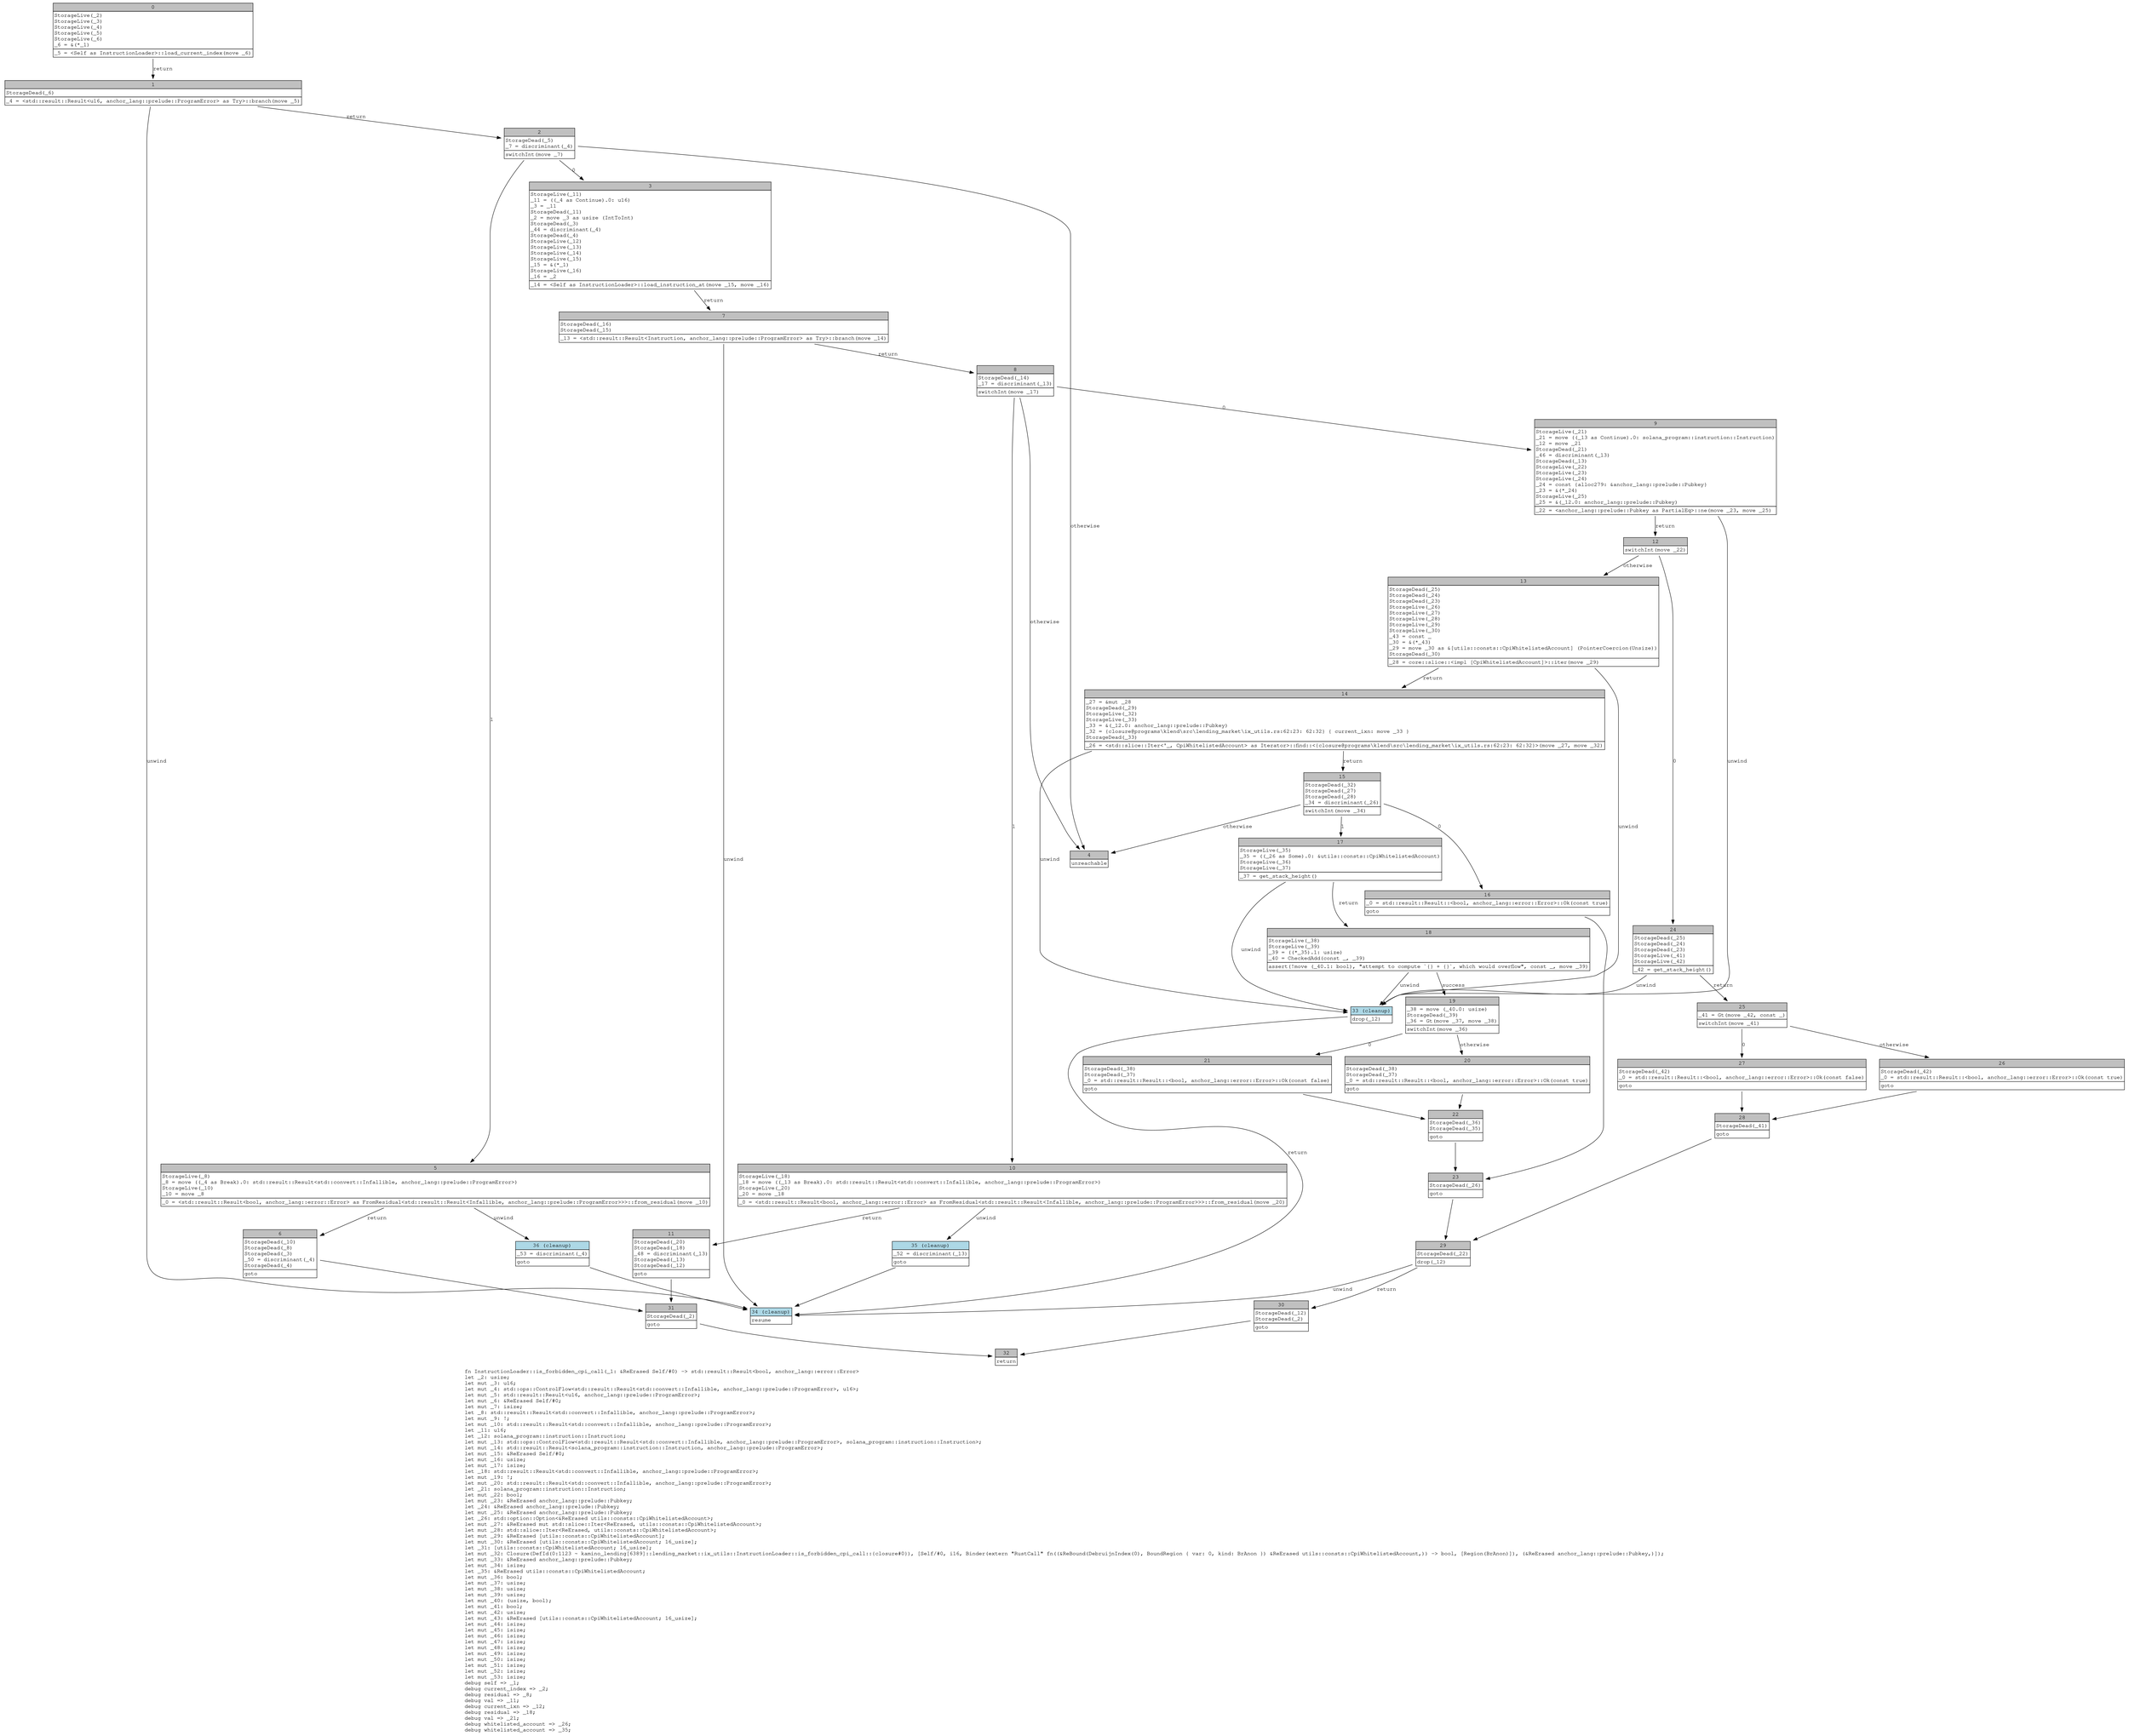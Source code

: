 digraph Mir_0_1122 {
    graph [fontname="Courier, monospace"];
    node [fontname="Courier, monospace"];
    edge [fontname="Courier, monospace"];
    label=<fn InstructionLoader::is_forbidden_cpi_call(_1: &amp;ReErased Self/#0) -&gt; std::result::Result&lt;bool, anchor_lang::error::Error&gt;<br align="left"/>let _2: usize;<br align="left"/>let mut _3: u16;<br align="left"/>let mut _4: std::ops::ControlFlow&lt;std::result::Result&lt;std::convert::Infallible, anchor_lang::prelude::ProgramError&gt;, u16&gt;;<br align="left"/>let mut _5: std::result::Result&lt;u16, anchor_lang::prelude::ProgramError&gt;;<br align="left"/>let mut _6: &amp;ReErased Self/#0;<br align="left"/>let mut _7: isize;<br align="left"/>let _8: std::result::Result&lt;std::convert::Infallible, anchor_lang::prelude::ProgramError&gt;;<br align="left"/>let mut _9: !;<br align="left"/>let mut _10: std::result::Result&lt;std::convert::Infallible, anchor_lang::prelude::ProgramError&gt;;<br align="left"/>let _11: u16;<br align="left"/>let _12: solana_program::instruction::Instruction;<br align="left"/>let mut _13: std::ops::ControlFlow&lt;std::result::Result&lt;std::convert::Infallible, anchor_lang::prelude::ProgramError&gt;, solana_program::instruction::Instruction&gt;;<br align="left"/>let mut _14: std::result::Result&lt;solana_program::instruction::Instruction, anchor_lang::prelude::ProgramError&gt;;<br align="left"/>let mut _15: &amp;ReErased Self/#0;<br align="left"/>let mut _16: usize;<br align="left"/>let mut _17: isize;<br align="left"/>let _18: std::result::Result&lt;std::convert::Infallible, anchor_lang::prelude::ProgramError&gt;;<br align="left"/>let mut _19: !;<br align="left"/>let mut _20: std::result::Result&lt;std::convert::Infallible, anchor_lang::prelude::ProgramError&gt;;<br align="left"/>let _21: solana_program::instruction::Instruction;<br align="left"/>let mut _22: bool;<br align="left"/>let mut _23: &amp;ReErased anchor_lang::prelude::Pubkey;<br align="left"/>let _24: &amp;ReErased anchor_lang::prelude::Pubkey;<br align="left"/>let mut _25: &amp;ReErased anchor_lang::prelude::Pubkey;<br align="left"/>let _26: std::option::Option&lt;&amp;ReErased utils::consts::CpiWhitelistedAccount&gt;;<br align="left"/>let mut _27: &amp;ReErased mut std::slice::Iter&lt;ReErased, utils::consts::CpiWhitelistedAccount&gt;;<br align="left"/>let mut _28: std::slice::Iter&lt;ReErased, utils::consts::CpiWhitelistedAccount&gt;;<br align="left"/>let mut _29: &amp;ReErased [utils::consts::CpiWhitelistedAccount];<br align="left"/>let mut _30: &amp;ReErased [utils::consts::CpiWhitelistedAccount; 16_usize];<br align="left"/>let _31: [utils::consts::CpiWhitelistedAccount; 16_usize];<br align="left"/>let mut _32: Closure(DefId(0:1123 ~ kamino_lending[6389]::lending_market::ix_utils::InstructionLoader::is_forbidden_cpi_call::{closure#0}), [Self/#0, i16, Binder(extern &quot;RustCall&quot; fn((&amp;ReBound(DebruijnIndex(0), BoundRegion { var: 0, kind: BrAnon }) &amp;ReErased utils::consts::CpiWhitelistedAccount,)) -&gt; bool, [Region(BrAnon)]), (&amp;ReErased anchor_lang::prelude::Pubkey,)]);<br align="left"/>let mut _33: &amp;ReErased anchor_lang::prelude::Pubkey;<br align="left"/>let mut _34: isize;<br align="left"/>let _35: &amp;ReErased utils::consts::CpiWhitelistedAccount;<br align="left"/>let mut _36: bool;<br align="left"/>let mut _37: usize;<br align="left"/>let mut _38: usize;<br align="left"/>let mut _39: usize;<br align="left"/>let mut _40: (usize, bool);<br align="left"/>let mut _41: bool;<br align="left"/>let mut _42: usize;<br align="left"/>let mut _43: &amp;ReErased [utils::consts::CpiWhitelistedAccount; 16_usize];<br align="left"/>let mut _44: isize;<br align="left"/>let mut _45: isize;<br align="left"/>let mut _46: isize;<br align="left"/>let mut _47: isize;<br align="left"/>let mut _48: isize;<br align="left"/>let mut _49: isize;<br align="left"/>let mut _50: isize;<br align="left"/>let mut _51: isize;<br align="left"/>let mut _52: isize;<br align="left"/>let mut _53: isize;<br align="left"/>debug self =&gt; _1;<br align="left"/>debug current_index =&gt; _2;<br align="left"/>debug residual =&gt; _8;<br align="left"/>debug val =&gt; _11;<br align="left"/>debug current_ixn =&gt; _12;<br align="left"/>debug residual =&gt; _18;<br align="left"/>debug val =&gt; _21;<br align="left"/>debug whitelisted_account =&gt; _26;<br align="left"/>debug whitelisted_account =&gt; _35;<br align="left"/>>;
    bb0__0_1122 [shape="none", label=<<table border="0" cellborder="1" cellspacing="0"><tr><td bgcolor="gray" align="center" colspan="1">0</td></tr><tr><td align="left" balign="left">StorageLive(_2)<br/>StorageLive(_3)<br/>StorageLive(_4)<br/>StorageLive(_5)<br/>StorageLive(_6)<br/>_6 = &amp;(*_1)<br/></td></tr><tr><td align="left">_5 = &lt;Self as InstructionLoader&gt;::load_current_index(move _6)</td></tr></table>>];
    bb1__0_1122 [shape="none", label=<<table border="0" cellborder="1" cellspacing="0"><tr><td bgcolor="gray" align="center" colspan="1">1</td></tr><tr><td align="left" balign="left">StorageDead(_6)<br/></td></tr><tr><td align="left">_4 = &lt;std::result::Result&lt;u16, anchor_lang::prelude::ProgramError&gt; as Try&gt;::branch(move _5)</td></tr></table>>];
    bb2__0_1122 [shape="none", label=<<table border="0" cellborder="1" cellspacing="0"><tr><td bgcolor="gray" align="center" colspan="1">2</td></tr><tr><td align="left" balign="left">StorageDead(_5)<br/>_7 = discriminant(_4)<br/></td></tr><tr><td align="left">switchInt(move _7)</td></tr></table>>];
    bb3__0_1122 [shape="none", label=<<table border="0" cellborder="1" cellspacing="0"><tr><td bgcolor="gray" align="center" colspan="1">3</td></tr><tr><td align="left" balign="left">StorageLive(_11)<br/>_11 = ((_4 as Continue).0: u16)<br/>_3 = _11<br/>StorageDead(_11)<br/>_2 = move _3 as usize (IntToInt)<br/>StorageDead(_3)<br/>_44 = discriminant(_4)<br/>StorageDead(_4)<br/>StorageLive(_12)<br/>StorageLive(_13)<br/>StorageLive(_14)<br/>StorageLive(_15)<br/>_15 = &amp;(*_1)<br/>StorageLive(_16)<br/>_16 = _2<br/></td></tr><tr><td align="left">_14 = &lt;Self as InstructionLoader&gt;::load_instruction_at(move _15, move _16)</td></tr></table>>];
    bb4__0_1122 [shape="none", label=<<table border="0" cellborder="1" cellspacing="0"><tr><td bgcolor="gray" align="center" colspan="1">4</td></tr><tr><td align="left">unreachable</td></tr></table>>];
    bb5__0_1122 [shape="none", label=<<table border="0" cellborder="1" cellspacing="0"><tr><td bgcolor="gray" align="center" colspan="1">5</td></tr><tr><td align="left" balign="left">StorageLive(_8)<br/>_8 = move ((_4 as Break).0: std::result::Result&lt;std::convert::Infallible, anchor_lang::prelude::ProgramError&gt;)<br/>StorageLive(_10)<br/>_10 = move _8<br/></td></tr><tr><td align="left">_0 = &lt;std::result::Result&lt;bool, anchor_lang::error::Error&gt; as FromResidual&lt;std::result::Result&lt;Infallible, anchor_lang::prelude::ProgramError&gt;&gt;&gt;::from_residual(move _10)</td></tr></table>>];
    bb6__0_1122 [shape="none", label=<<table border="0" cellborder="1" cellspacing="0"><tr><td bgcolor="gray" align="center" colspan="1">6</td></tr><tr><td align="left" balign="left">StorageDead(_10)<br/>StorageDead(_8)<br/>StorageDead(_3)<br/>_50 = discriminant(_4)<br/>StorageDead(_4)<br/></td></tr><tr><td align="left">goto</td></tr></table>>];
    bb7__0_1122 [shape="none", label=<<table border="0" cellborder="1" cellspacing="0"><tr><td bgcolor="gray" align="center" colspan="1">7</td></tr><tr><td align="left" balign="left">StorageDead(_16)<br/>StorageDead(_15)<br/></td></tr><tr><td align="left">_13 = &lt;std::result::Result&lt;Instruction, anchor_lang::prelude::ProgramError&gt; as Try&gt;::branch(move _14)</td></tr></table>>];
    bb8__0_1122 [shape="none", label=<<table border="0" cellborder="1" cellspacing="0"><tr><td bgcolor="gray" align="center" colspan="1">8</td></tr><tr><td align="left" balign="left">StorageDead(_14)<br/>_17 = discriminant(_13)<br/></td></tr><tr><td align="left">switchInt(move _17)</td></tr></table>>];
    bb9__0_1122 [shape="none", label=<<table border="0" cellborder="1" cellspacing="0"><tr><td bgcolor="gray" align="center" colspan="1">9</td></tr><tr><td align="left" balign="left">StorageLive(_21)<br/>_21 = move ((_13 as Continue).0: solana_program::instruction::Instruction)<br/>_12 = move _21<br/>StorageDead(_21)<br/>_46 = discriminant(_13)<br/>StorageDead(_13)<br/>StorageLive(_22)<br/>StorageLive(_23)<br/>StorageLive(_24)<br/>_24 = const {alloc279: &amp;anchor_lang::prelude::Pubkey}<br/>_23 = &amp;(*_24)<br/>StorageLive(_25)<br/>_25 = &amp;(_12.0: anchor_lang::prelude::Pubkey)<br/></td></tr><tr><td align="left">_22 = &lt;anchor_lang::prelude::Pubkey as PartialEq&gt;::ne(move _23, move _25)</td></tr></table>>];
    bb10__0_1122 [shape="none", label=<<table border="0" cellborder="1" cellspacing="0"><tr><td bgcolor="gray" align="center" colspan="1">10</td></tr><tr><td align="left" balign="left">StorageLive(_18)<br/>_18 = move ((_13 as Break).0: std::result::Result&lt;std::convert::Infallible, anchor_lang::prelude::ProgramError&gt;)<br/>StorageLive(_20)<br/>_20 = move _18<br/></td></tr><tr><td align="left">_0 = &lt;std::result::Result&lt;bool, anchor_lang::error::Error&gt; as FromResidual&lt;std::result::Result&lt;Infallible, anchor_lang::prelude::ProgramError&gt;&gt;&gt;::from_residual(move _20)</td></tr></table>>];
    bb11__0_1122 [shape="none", label=<<table border="0" cellborder="1" cellspacing="0"><tr><td bgcolor="gray" align="center" colspan="1">11</td></tr><tr><td align="left" balign="left">StorageDead(_20)<br/>StorageDead(_18)<br/>_48 = discriminant(_13)<br/>StorageDead(_13)<br/>StorageDead(_12)<br/></td></tr><tr><td align="left">goto</td></tr></table>>];
    bb12__0_1122 [shape="none", label=<<table border="0" cellborder="1" cellspacing="0"><tr><td bgcolor="gray" align="center" colspan="1">12</td></tr><tr><td align="left">switchInt(move _22)</td></tr></table>>];
    bb13__0_1122 [shape="none", label=<<table border="0" cellborder="1" cellspacing="0"><tr><td bgcolor="gray" align="center" colspan="1">13</td></tr><tr><td align="left" balign="left">StorageDead(_25)<br/>StorageDead(_24)<br/>StorageDead(_23)<br/>StorageLive(_26)<br/>StorageLive(_27)<br/>StorageLive(_28)<br/>StorageLive(_29)<br/>StorageLive(_30)<br/>_43 = const _<br/>_30 = &amp;(*_43)<br/>_29 = move _30 as &amp;[utils::consts::CpiWhitelistedAccount] (PointerCoercion(Unsize))<br/>StorageDead(_30)<br/></td></tr><tr><td align="left">_28 = core::slice::&lt;impl [CpiWhitelistedAccount]&gt;::iter(move _29)</td></tr></table>>];
    bb14__0_1122 [shape="none", label=<<table border="0" cellborder="1" cellspacing="0"><tr><td bgcolor="gray" align="center" colspan="1">14</td></tr><tr><td align="left" balign="left">_27 = &amp;mut _28<br/>StorageDead(_29)<br/>StorageLive(_32)<br/>StorageLive(_33)<br/>_33 = &amp;(_12.0: anchor_lang::prelude::Pubkey)<br/>_32 = {closure@programs\klend\src\lending_market\ix_utils.rs:62:23: 62:32} { current_ixn: move _33 }<br/>StorageDead(_33)<br/></td></tr><tr><td align="left">_26 = &lt;std::slice::Iter&lt;'_, CpiWhitelistedAccount&gt; as Iterator&gt;::find::&lt;{closure@programs\klend\src\lending_market\ix_utils.rs:62:23: 62:32}&gt;(move _27, move _32)</td></tr></table>>];
    bb15__0_1122 [shape="none", label=<<table border="0" cellborder="1" cellspacing="0"><tr><td bgcolor="gray" align="center" colspan="1">15</td></tr><tr><td align="left" balign="left">StorageDead(_32)<br/>StorageDead(_27)<br/>StorageDead(_28)<br/>_34 = discriminant(_26)<br/></td></tr><tr><td align="left">switchInt(move _34)</td></tr></table>>];
    bb16__0_1122 [shape="none", label=<<table border="0" cellborder="1" cellspacing="0"><tr><td bgcolor="gray" align="center" colspan="1">16</td></tr><tr><td align="left" balign="left">_0 = std::result::Result::&lt;bool, anchor_lang::error::Error&gt;::Ok(const true)<br/></td></tr><tr><td align="left">goto</td></tr></table>>];
    bb17__0_1122 [shape="none", label=<<table border="0" cellborder="1" cellspacing="0"><tr><td bgcolor="gray" align="center" colspan="1">17</td></tr><tr><td align="left" balign="left">StorageLive(_35)<br/>_35 = ((_26 as Some).0: &amp;utils::consts::CpiWhitelistedAccount)<br/>StorageLive(_36)<br/>StorageLive(_37)<br/></td></tr><tr><td align="left">_37 = get_stack_height()</td></tr></table>>];
    bb18__0_1122 [shape="none", label=<<table border="0" cellborder="1" cellspacing="0"><tr><td bgcolor="gray" align="center" colspan="1">18</td></tr><tr><td align="left" balign="left">StorageLive(_38)<br/>StorageLive(_39)<br/>_39 = ((*_35).1: usize)<br/>_40 = CheckedAdd(const _, _39)<br/></td></tr><tr><td align="left">assert(!move (_40.1: bool), &quot;attempt to compute `{} + {}`, which would overflow&quot;, const _, move _39)</td></tr></table>>];
    bb19__0_1122 [shape="none", label=<<table border="0" cellborder="1" cellspacing="0"><tr><td bgcolor="gray" align="center" colspan="1">19</td></tr><tr><td align="left" balign="left">_38 = move (_40.0: usize)<br/>StorageDead(_39)<br/>_36 = Gt(move _37, move _38)<br/></td></tr><tr><td align="left">switchInt(move _36)</td></tr></table>>];
    bb20__0_1122 [shape="none", label=<<table border="0" cellborder="1" cellspacing="0"><tr><td bgcolor="gray" align="center" colspan="1">20</td></tr><tr><td align="left" balign="left">StorageDead(_38)<br/>StorageDead(_37)<br/>_0 = std::result::Result::&lt;bool, anchor_lang::error::Error&gt;::Ok(const true)<br/></td></tr><tr><td align="left">goto</td></tr></table>>];
    bb21__0_1122 [shape="none", label=<<table border="0" cellborder="1" cellspacing="0"><tr><td bgcolor="gray" align="center" colspan="1">21</td></tr><tr><td align="left" balign="left">StorageDead(_38)<br/>StorageDead(_37)<br/>_0 = std::result::Result::&lt;bool, anchor_lang::error::Error&gt;::Ok(const false)<br/></td></tr><tr><td align="left">goto</td></tr></table>>];
    bb22__0_1122 [shape="none", label=<<table border="0" cellborder="1" cellspacing="0"><tr><td bgcolor="gray" align="center" colspan="1">22</td></tr><tr><td align="left" balign="left">StorageDead(_36)<br/>StorageDead(_35)<br/></td></tr><tr><td align="left">goto</td></tr></table>>];
    bb23__0_1122 [shape="none", label=<<table border="0" cellborder="1" cellspacing="0"><tr><td bgcolor="gray" align="center" colspan="1">23</td></tr><tr><td align="left" balign="left">StorageDead(_26)<br/></td></tr><tr><td align="left">goto</td></tr></table>>];
    bb24__0_1122 [shape="none", label=<<table border="0" cellborder="1" cellspacing="0"><tr><td bgcolor="gray" align="center" colspan="1">24</td></tr><tr><td align="left" balign="left">StorageDead(_25)<br/>StorageDead(_24)<br/>StorageDead(_23)<br/>StorageLive(_41)<br/>StorageLive(_42)<br/></td></tr><tr><td align="left">_42 = get_stack_height()</td></tr></table>>];
    bb25__0_1122 [shape="none", label=<<table border="0" cellborder="1" cellspacing="0"><tr><td bgcolor="gray" align="center" colspan="1">25</td></tr><tr><td align="left" balign="left">_41 = Gt(move _42, const _)<br/></td></tr><tr><td align="left">switchInt(move _41)</td></tr></table>>];
    bb26__0_1122 [shape="none", label=<<table border="0" cellborder="1" cellspacing="0"><tr><td bgcolor="gray" align="center" colspan="1">26</td></tr><tr><td align="left" balign="left">StorageDead(_42)<br/>_0 = std::result::Result::&lt;bool, anchor_lang::error::Error&gt;::Ok(const true)<br/></td></tr><tr><td align="left">goto</td></tr></table>>];
    bb27__0_1122 [shape="none", label=<<table border="0" cellborder="1" cellspacing="0"><tr><td bgcolor="gray" align="center" colspan="1">27</td></tr><tr><td align="left" balign="left">StorageDead(_42)<br/>_0 = std::result::Result::&lt;bool, anchor_lang::error::Error&gt;::Ok(const false)<br/></td></tr><tr><td align="left">goto</td></tr></table>>];
    bb28__0_1122 [shape="none", label=<<table border="0" cellborder="1" cellspacing="0"><tr><td bgcolor="gray" align="center" colspan="1">28</td></tr><tr><td align="left" balign="left">StorageDead(_41)<br/></td></tr><tr><td align="left">goto</td></tr></table>>];
    bb29__0_1122 [shape="none", label=<<table border="0" cellborder="1" cellspacing="0"><tr><td bgcolor="gray" align="center" colspan="1">29</td></tr><tr><td align="left" balign="left">StorageDead(_22)<br/></td></tr><tr><td align="left">drop(_12)</td></tr></table>>];
    bb30__0_1122 [shape="none", label=<<table border="0" cellborder="1" cellspacing="0"><tr><td bgcolor="gray" align="center" colspan="1">30</td></tr><tr><td align="left" balign="left">StorageDead(_12)<br/>StorageDead(_2)<br/></td></tr><tr><td align="left">goto</td></tr></table>>];
    bb31__0_1122 [shape="none", label=<<table border="0" cellborder="1" cellspacing="0"><tr><td bgcolor="gray" align="center" colspan="1">31</td></tr><tr><td align="left" balign="left">StorageDead(_2)<br/></td></tr><tr><td align="left">goto</td></tr></table>>];
    bb32__0_1122 [shape="none", label=<<table border="0" cellborder="1" cellspacing="0"><tr><td bgcolor="gray" align="center" colspan="1">32</td></tr><tr><td align="left">return</td></tr></table>>];
    bb33__0_1122 [shape="none", label=<<table border="0" cellborder="1" cellspacing="0"><tr><td bgcolor="lightblue" align="center" colspan="1">33 (cleanup)</td></tr><tr><td align="left">drop(_12)</td></tr></table>>];
    bb34__0_1122 [shape="none", label=<<table border="0" cellborder="1" cellspacing="0"><tr><td bgcolor="lightblue" align="center" colspan="1">34 (cleanup)</td></tr><tr><td align="left">resume</td></tr></table>>];
    bb35__0_1122 [shape="none", label=<<table border="0" cellborder="1" cellspacing="0"><tr><td bgcolor="lightblue" align="center" colspan="1">35 (cleanup)</td></tr><tr><td align="left" balign="left">_52 = discriminant(_13)<br/></td></tr><tr><td align="left">goto</td></tr></table>>];
    bb36__0_1122 [shape="none", label=<<table border="0" cellborder="1" cellspacing="0"><tr><td bgcolor="lightblue" align="center" colspan="1">36 (cleanup)</td></tr><tr><td align="left" balign="left">_53 = discriminant(_4)<br/></td></tr><tr><td align="left">goto</td></tr></table>>];
    bb0__0_1122 -> bb1__0_1122 [label="return"];
    bb1__0_1122 -> bb2__0_1122 [label="return"];
    bb1__0_1122 -> bb34__0_1122 [label="unwind"];
    bb2__0_1122 -> bb3__0_1122 [label="0"];
    bb2__0_1122 -> bb5__0_1122 [label="1"];
    bb2__0_1122 -> bb4__0_1122 [label="otherwise"];
    bb3__0_1122 -> bb7__0_1122 [label="return"];
    bb5__0_1122 -> bb6__0_1122 [label="return"];
    bb5__0_1122 -> bb36__0_1122 [label="unwind"];
    bb6__0_1122 -> bb31__0_1122 [label=""];
    bb7__0_1122 -> bb8__0_1122 [label="return"];
    bb7__0_1122 -> bb34__0_1122 [label="unwind"];
    bb8__0_1122 -> bb9__0_1122 [label="0"];
    bb8__0_1122 -> bb10__0_1122 [label="1"];
    bb8__0_1122 -> bb4__0_1122 [label="otherwise"];
    bb9__0_1122 -> bb12__0_1122 [label="return"];
    bb9__0_1122 -> bb33__0_1122 [label="unwind"];
    bb10__0_1122 -> bb11__0_1122 [label="return"];
    bb10__0_1122 -> bb35__0_1122 [label="unwind"];
    bb11__0_1122 -> bb31__0_1122 [label=""];
    bb12__0_1122 -> bb24__0_1122 [label="0"];
    bb12__0_1122 -> bb13__0_1122 [label="otherwise"];
    bb13__0_1122 -> bb14__0_1122 [label="return"];
    bb13__0_1122 -> bb33__0_1122 [label="unwind"];
    bb14__0_1122 -> bb15__0_1122 [label="return"];
    bb14__0_1122 -> bb33__0_1122 [label="unwind"];
    bb15__0_1122 -> bb16__0_1122 [label="0"];
    bb15__0_1122 -> bb17__0_1122 [label="1"];
    bb15__0_1122 -> bb4__0_1122 [label="otherwise"];
    bb16__0_1122 -> bb23__0_1122 [label=""];
    bb17__0_1122 -> bb18__0_1122 [label="return"];
    bb17__0_1122 -> bb33__0_1122 [label="unwind"];
    bb18__0_1122 -> bb19__0_1122 [label="success"];
    bb18__0_1122 -> bb33__0_1122 [label="unwind"];
    bb19__0_1122 -> bb21__0_1122 [label="0"];
    bb19__0_1122 -> bb20__0_1122 [label="otherwise"];
    bb20__0_1122 -> bb22__0_1122 [label=""];
    bb21__0_1122 -> bb22__0_1122 [label=""];
    bb22__0_1122 -> bb23__0_1122 [label=""];
    bb23__0_1122 -> bb29__0_1122 [label=""];
    bb24__0_1122 -> bb25__0_1122 [label="return"];
    bb24__0_1122 -> bb33__0_1122 [label="unwind"];
    bb25__0_1122 -> bb27__0_1122 [label="0"];
    bb25__0_1122 -> bb26__0_1122 [label="otherwise"];
    bb26__0_1122 -> bb28__0_1122 [label=""];
    bb27__0_1122 -> bb28__0_1122 [label=""];
    bb28__0_1122 -> bb29__0_1122 [label=""];
    bb29__0_1122 -> bb30__0_1122 [label="return"];
    bb29__0_1122 -> bb34__0_1122 [label="unwind"];
    bb30__0_1122 -> bb32__0_1122 [label=""];
    bb31__0_1122 -> bb32__0_1122 [label=""];
    bb33__0_1122 -> bb34__0_1122 [label="return"];
    bb35__0_1122 -> bb34__0_1122 [label=""];
    bb36__0_1122 -> bb34__0_1122 [label=""];
}
